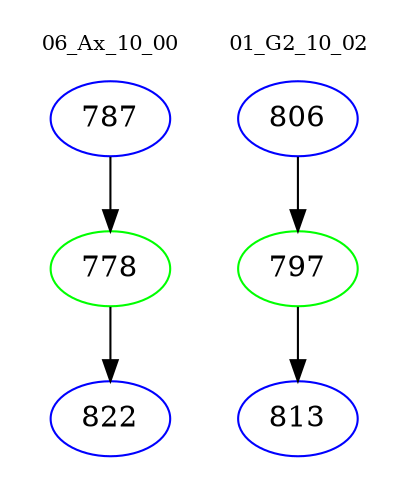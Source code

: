 digraph{
subgraph cluster_0 {
color = white
label = "06_Ax_10_00";
fontsize=10;
T0_787 [label="787", color="blue"]
T0_787 -> T0_778 [color="black"]
T0_778 [label="778", color="green"]
T0_778 -> T0_822 [color="black"]
T0_822 [label="822", color="blue"]
}
subgraph cluster_1 {
color = white
label = "01_G2_10_02";
fontsize=10;
T1_806 [label="806", color="blue"]
T1_806 -> T1_797 [color="black"]
T1_797 [label="797", color="green"]
T1_797 -> T1_813 [color="black"]
T1_813 [label="813", color="blue"]
}
}
